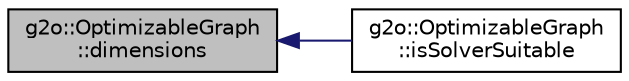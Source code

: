 digraph "g2o::OptimizableGraph::dimensions"
{
  edge [fontname="Helvetica",fontsize="10",labelfontname="Helvetica",labelfontsize="10"];
  node [fontname="Helvetica",fontsize="10",shape=record];
  rankdir="LR";
  Node46 [label="g2o::OptimizableGraph\l::dimensions",height=0.2,width=0.4,color="black", fillcolor="grey75", style="filled", fontcolor="black"];
  Node46 -> Node47 [dir="back",color="midnightblue",fontsize="10",style="solid",fontname="Helvetica"];
  Node47 [label="g2o::OptimizableGraph\l::isSolverSuitable",height=0.2,width=0.4,color="black", fillcolor="white", style="filled",URL="$structg2o_1_1_optimizable_graph.html#a5b957f752c6afe7bc76baf00129f854e"];
}
